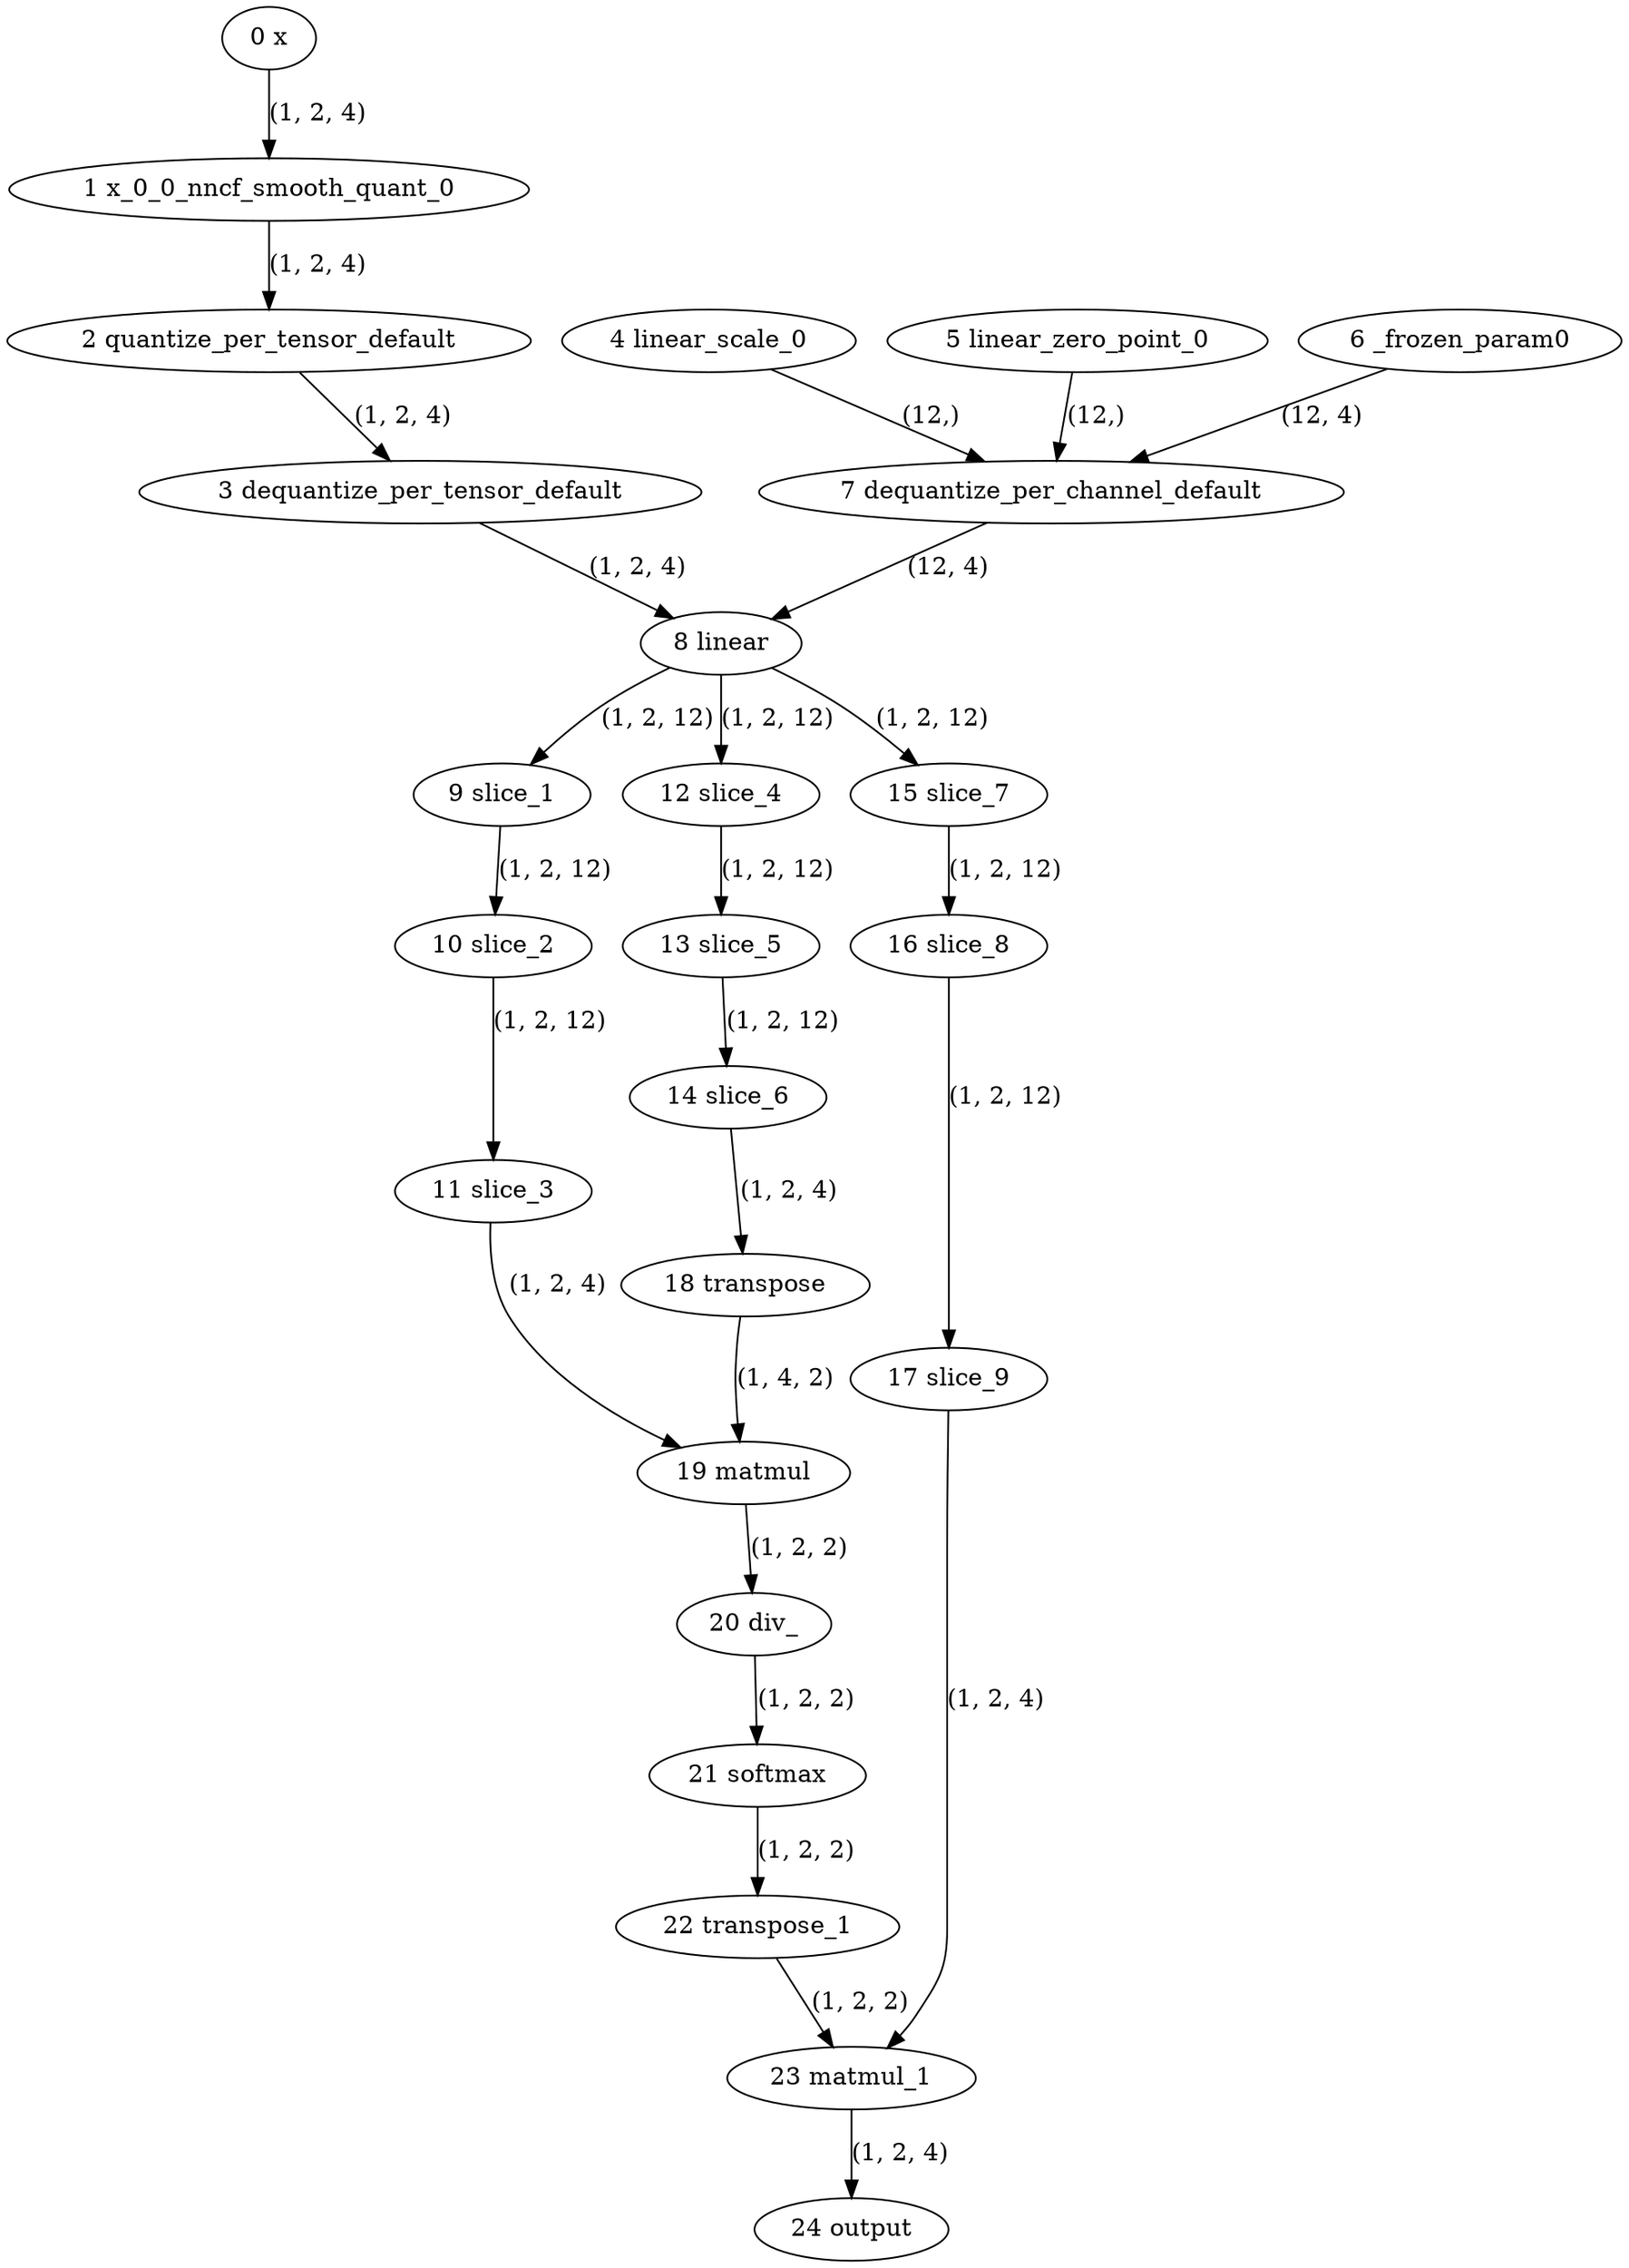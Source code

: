 strict digraph  {
"0 x" [id=0, type=input];
"1 x_0_0_nncf_smooth_quant_0" [id=1, type=call_module];
"2 quantize_per_tensor_default" [id=2, type=quantize_per_tensor];
"3 dequantize_per_tensor_default" [id=3, type=dequantize_per_tensor];
"4 linear_scale_0" [id=4, type=get_attr];
"5 linear_zero_point_0" [id=5, type=get_attr];
"6 _frozen_param0" [id=6, type=get_attr];
"7 dequantize_per_channel_default" [id=7, type=dequantize_per_channel];
"8 linear" [id=8, type=linear];
"9 slice_1" [id=9, type=slice];
"10 slice_2" [id=10, type=slice];
"11 slice_3" [id=11, type=slice];
"12 slice_4" [id=12, type=slice];
"13 slice_5" [id=13, type=slice];
"14 slice_6" [id=14, type=slice];
"15 slice_7" [id=15, type=slice];
"16 slice_8" [id=16, type=slice];
"17 slice_9" [id=17, type=slice];
"18 transpose" [id=18, type=transpose];
"19 matmul" [id=19, type=matmul];
"20 div_" [id=20, type=div_];
"21 softmax" [id=21, type=softmax];
"22 transpose_1" [id=22, type=transpose];
"23 matmul_1" [id=23, type=matmul];
"24 output" [id=24, type=output];
"0 x" -> "1 x_0_0_nncf_smooth_quant_0"  [label="(1, 2, 4)", style=solid];
"1 x_0_0_nncf_smooth_quant_0" -> "2 quantize_per_tensor_default"  [label="(1, 2, 4)", style=solid];
"2 quantize_per_tensor_default" -> "3 dequantize_per_tensor_default"  [label="(1, 2, 4)", style=solid];
"3 dequantize_per_tensor_default" -> "8 linear"  [label="(1, 2, 4)", style=solid];
"4 linear_scale_0" -> "7 dequantize_per_channel_default"  [label="(12,)", style=solid];
"5 linear_zero_point_0" -> "7 dequantize_per_channel_default"  [label="(12,)", style=solid];
"6 _frozen_param0" -> "7 dequantize_per_channel_default"  [label="(12, 4)", style=solid];
"7 dequantize_per_channel_default" -> "8 linear"  [label="(12, 4)", style=solid];
"8 linear" -> "9 slice_1"  [label="(1, 2, 12)", style=solid];
"8 linear" -> "12 slice_4"  [label="(1, 2, 12)", style=solid];
"8 linear" -> "15 slice_7"  [label="(1, 2, 12)", style=solid];
"9 slice_1" -> "10 slice_2"  [label="(1, 2, 12)", style=solid];
"10 slice_2" -> "11 slice_3"  [label="(1, 2, 12)", style=solid];
"11 slice_3" -> "19 matmul"  [label="(1, 2, 4)", style=solid];
"12 slice_4" -> "13 slice_5"  [label="(1, 2, 12)", style=solid];
"13 slice_5" -> "14 slice_6"  [label="(1, 2, 12)", style=solid];
"14 slice_6" -> "18 transpose"  [label="(1, 2, 4)", style=solid];
"15 slice_7" -> "16 slice_8"  [label="(1, 2, 12)", style=solid];
"16 slice_8" -> "17 slice_9"  [label="(1, 2, 12)", style=solid];
"17 slice_9" -> "23 matmul_1"  [label="(1, 2, 4)", style=solid];
"18 transpose" -> "19 matmul"  [label="(1, 4, 2)", style=solid];
"19 matmul" -> "20 div_"  [label="(1, 2, 2)", style=solid];
"20 div_" -> "21 softmax"  [label="(1, 2, 2)", style=solid];
"21 softmax" -> "22 transpose_1"  [label="(1, 2, 2)", style=solid];
"22 transpose_1" -> "23 matmul_1"  [label="(1, 2, 2)", style=solid];
"23 matmul_1" -> "24 output"  [label="(1, 2, 4)", style=solid];
}
